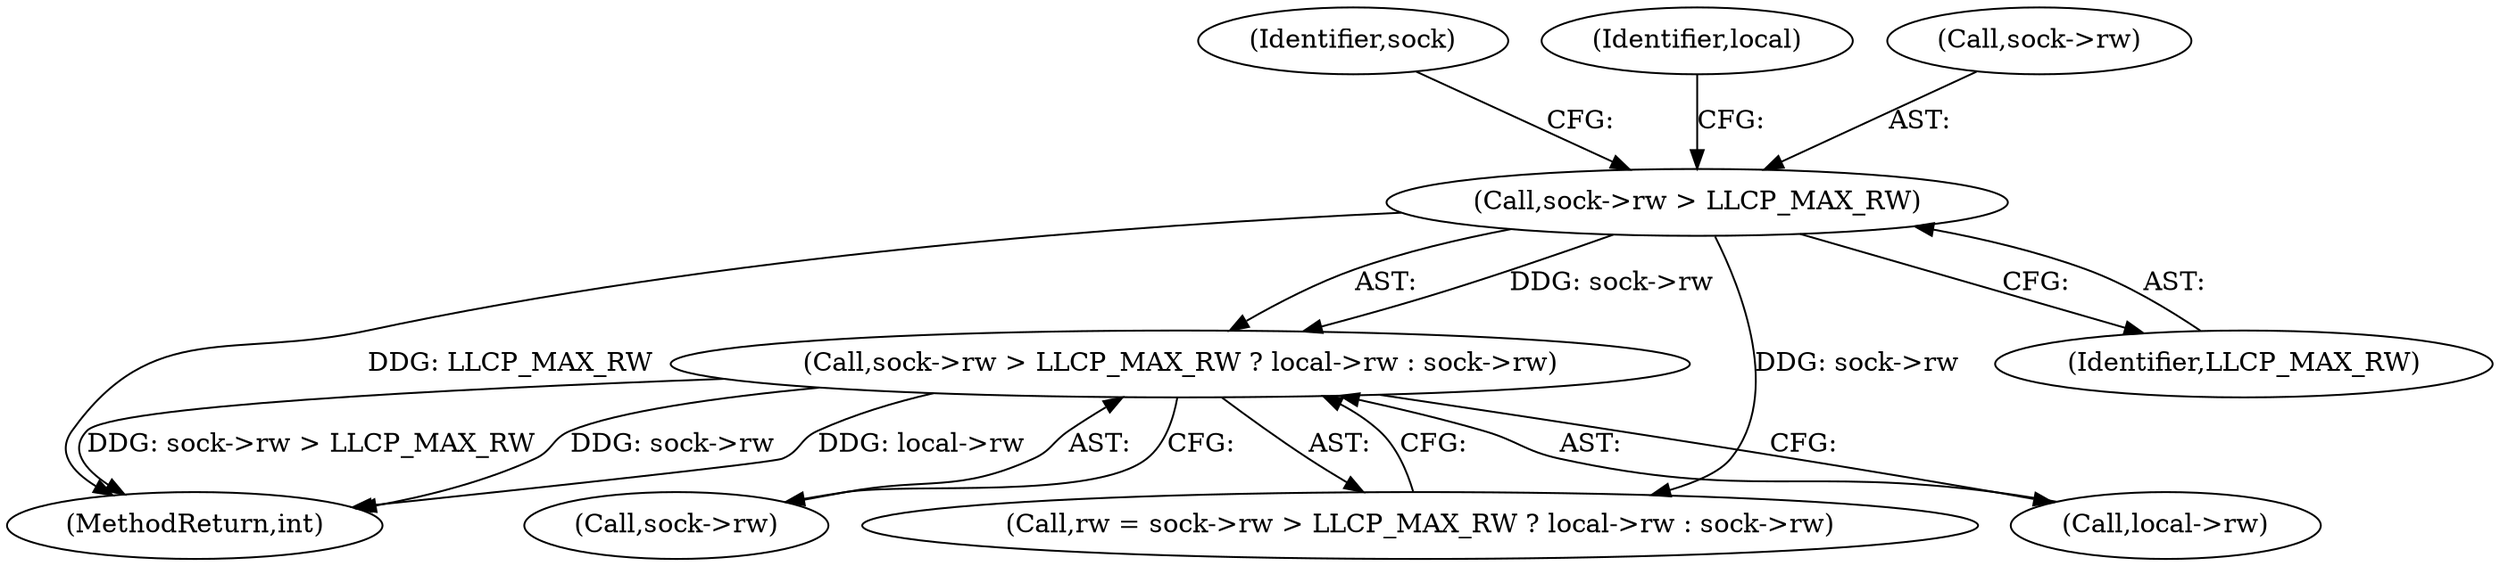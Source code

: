 digraph "0_linux_58bdd544e2933a21a51eecf17c3f5f94038261b5@pointer" {
"1000154" [label="(Call,sock->rw > LLCP_MAX_RW ? local->rw : sock->rw)"];
"1000155" [label="(Call,sock->rw > LLCP_MAX_RW)"];
"1000164" [label="(Identifier,sock)"];
"1000163" [label="(Call,sock->rw)"];
"1000161" [label="(Identifier,local)"];
"1000255" [label="(MethodReturn,int)"];
"1000160" [label="(Call,local->rw)"];
"1000156" [label="(Call,sock->rw)"];
"1000152" [label="(Call,rw = sock->rw > LLCP_MAX_RW ? local->rw : sock->rw)"];
"1000155" [label="(Call,sock->rw > LLCP_MAX_RW)"];
"1000159" [label="(Identifier,LLCP_MAX_RW)"];
"1000154" [label="(Call,sock->rw > LLCP_MAX_RW ? local->rw : sock->rw)"];
"1000154" -> "1000152"  [label="AST: "];
"1000154" -> "1000160"  [label="CFG: "];
"1000154" -> "1000163"  [label="CFG: "];
"1000155" -> "1000154"  [label="AST: "];
"1000160" -> "1000154"  [label="AST: "];
"1000163" -> "1000154"  [label="AST: "];
"1000152" -> "1000154"  [label="CFG: "];
"1000154" -> "1000255"  [label="DDG: local->rw"];
"1000154" -> "1000255"  [label="DDG: sock->rw > LLCP_MAX_RW"];
"1000154" -> "1000255"  [label="DDG: sock->rw"];
"1000155" -> "1000154"  [label="DDG: sock->rw"];
"1000155" -> "1000159"  [label="CFG: "];
"1000156" -> "1000155"  [label="AST: "];
"1000159" -> "1000155"  [label="AST: "];
"1000161" -> "1000155"  [label="CFG: "];
"1000164" -> "1000155"  [label="CFG: "];
"1000155" -> "1000255"  [label="DDG: LLCP_MAX_RW"];
"1000155" -> "1000152"  [label="DDG: sock->rw"];
}
